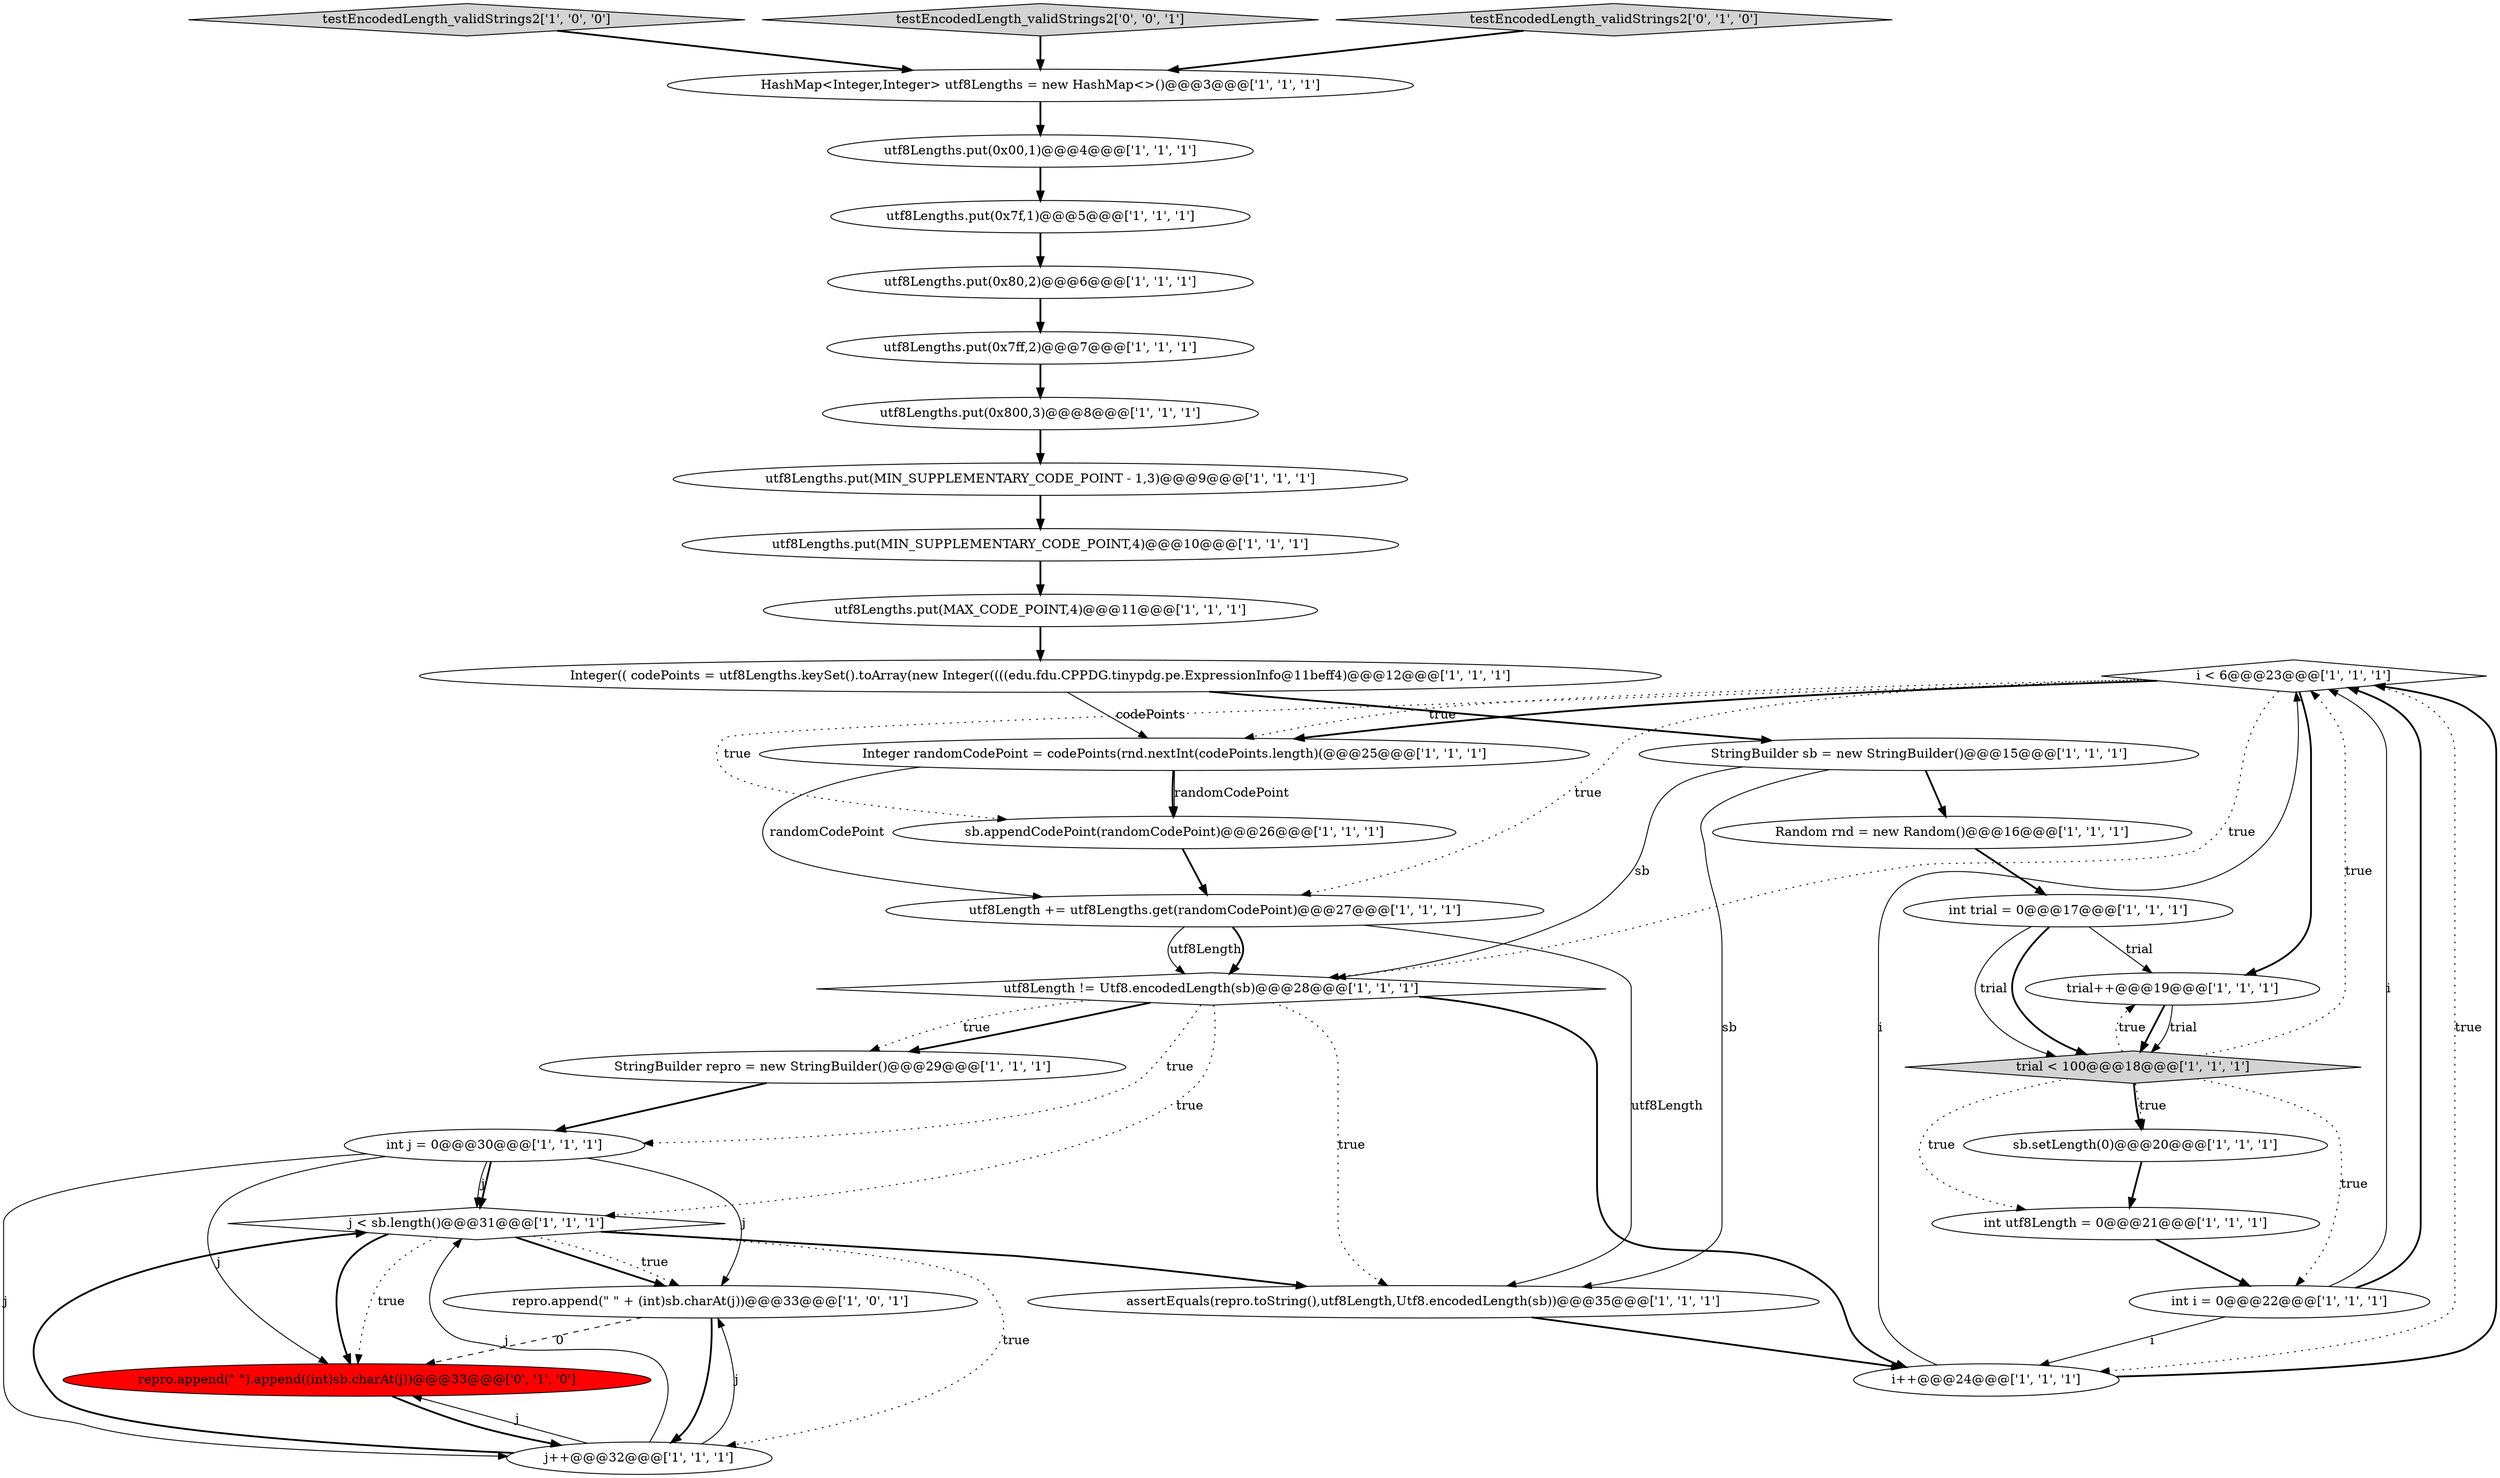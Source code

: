 digraph {
10 [style = filled, label = "i < 6@@@23@@@['1', '1', '1']", fillcolor = white, shape = diamond image = "AAA0AAABBB1BBB"];
5 [style = filled, label = "utf8Length += utf8Lengths.get(randomCodePoint)@@@27@@@['1', '1', '1']", fillcolor = white, shape = ellipse image = "AAA0AAABBB1BBB"];
4 [style = filled, label = "utf8Lengths.put(MAX_CODE_POINT,4)@@@11@@@['1', '1', '1']", fillcolor = white, shape = ellipse image = "AAA0AAABBB1BBB"];
19 [style = filled, label = "sb.setLength(0)@@@20@@@['1', '1', '1']", fillcolor = white, shape = ellipse image = "AAA0AAABBB1BBB"];
30 [style = filled, label = "utf8Length != Utf8.encodedLength(sb)@@@28@@@['1', '1', '1']", fillcolor = white, shape = diamond image = "AAA0AAABBB1BBB"];
23 [style = filled, label = "testEncodedLength_validStrings2['1', '0', '0']", fillcolor = lightgray, shape = diamond image = "AAA0AAABBB1BBB"];
8 [style = filled, label = "i++@@@24@@@['1', '1', '1']", fillcolor = white, shape = ellipse image = "AAA0AAABBB1BBB"];
13 [style = filled, label = "sb.appendCodePoint(randomCodePoint)@@@26@@@['1', '1', '1']", fillcolor = white, shape = ellipse image = "AAA0AAABBB1BBB"];
14 [style = filled, label = "Random rnd = new Random()@@@16@@@['1', '1', '1']", fillcolor = white, shape = ellipse image = "AAA0AAABBB1BBB"];
9 [style = filled, label = "trial++@@@19@@@['1', '1', '1']", fillcolor = white, shape = ellipse image = "AAA0AAABBB1BBB"];
6 [style = filled, label = "utf8Lengths.put(0x80,2)@@@6@@@['1', '1', '1']", fillcolor = white, shape = ellipse image = "AAA0AAABBB1BBB"];
12 [style = filled, label = "int i = 0@@@22@@@['1', '1', '1']", fillcolor = white, shape = ellipse image = "AAA0AAABBB1BBB"];
17 [style = filled, label = "repro.append(\" \" + (int)sb.charAt(j))@@@33@@@['1', '0', '1']", fillcolor = white, shape = ellipse image = "AAA0AAABBB1BBB"];
25 [style = filled, label = "utf8Lengths.put(0x00,1)@@@4@@@['1', '1', '1']", fillcolor = white, shape = ellipse image = "AAA0AAABBB1BBB"];
28 [style = filled, label = "trial < 100@@@18@@@['1', '1', '1']", fillcolor = lightgray, shape = diamond image = "AAA0AAABBB1BBB"];
29 [style = filled, label = "utf8Lengths.put(0x7f,1)@@@5@@@['1', '1', '1']", fillcolor = white, shape = ellipse image = "AAA0AAABBB1BBB"];
32 [style = filled, label = "repro.append(\" \").append((int)sb.charAt(j))@@@33@@@['0', '1', '0']", fillcolor = red, shape = ellipse image = "AAA1AAABBB2BBB"];
2 [style = filled, label = "utf8Lengths.put(MIN_SUPPLEMENTARY_CODE_POINT,4)@@@10@@@['1', '1', '1']", fillcolor = white, shape = ellipse image = "AAA0AAABBB1BBB"];
7 [style = filled, label = "int utf8Length = 0@@@21@@@['1', '1', '1']", fillcolor = white, shape = ellipse image = "AAA0AAABBB1BBB"];
21 [style = filled, label = "j++@@@32@@@['1', '1', '1']", fillcolor = white, shape = ellipse image = "AAA0AAABBB1BBB"];
20 [style = filled, label = "j < sb.length()@@@31@@@['1', '1', '1']", fillcolor = white, shape = diamond image = "AAA0AAABBB1BBB"];
26 [style = filled, label = "StringBuilder sb = new StringBuilder()@@@15@@@['1', '1', '1']", fillcolor = white, shape = ellipse image = "AAA0AAABBB1BBB"];
3 [style = filled, label = "StringBuilder repro = new StringBuilder()@@@29@@@['1', '1', '1']", fillcolor = white, shape = ellipse image = "AAA0AAABBB1BBB"];
22 [style = filled, label = "utf8Lengths.put(0x7ff,2)@@@7@@@['1', '1', '1']", fillcolor = white, shape = ellipse image = "AAA0AAABBB1BBB"];
18 [style = filled, label = "assertEquals(repro.toString(),utf8Length,Utf8.encodedLength(sb))@@@35@@@['1', '1', '1']", fillcolor = white, shape = ellipse image = "AAA0AAABBB1BBB"];
33 [style = filled, label = "testEncodedLength_validStrings2['0', '0', '1']", fillcolor = lightgray, shape = diamond image = "AAA0AAABBB3BBB"];
0 [style = filled, label = "Integer(( codePoints = utf8Lengths.keySet().toArray(new Integer((((edu.fdu.CPPDG.tinypdg.pe.ExpressionInfo@11beff4)@@@12@@@['1', '1', '1']", fillcolor = white, shape = ellipse image = "AAA0AAABBB1BBB"];
11 [style = filled, label = "int trial = 0@@@17@@@['1', '1', '1']", fillcolor = white, shape = ellipse image = "AAA0AAABBB1BBB"];
31 [style = filled, label = "testEncodedLength_validStrings2['0', '1', '0']", fillcolor = lightgray, shape = diamond image = "AAA0AAABBB2BBB"];
1 [style = filled, label = "HashMap<Integer,Integer> utf8Lengths = new HashMap<>()@@@3@@@['1', '1', '1']", fillcolor = white, shape = ellipse image = "AAA0AAABBB1BBB"];
15 [style = filled, label = "utf8Lengths.put(MIN_SUPPLEMENTARY_CODE_POINT - 1,3)@@@9@@@['1', '1', '1']", fillcolor = white, shape = ellipse image = "AAA0AAABBB1BBB"];
16 [style = filled, label = "int j = 0@@@30@@@['1', '1', '1']", fillcolor = white, shape = ellipse image = "AAA0AAABBB1BBB"];
27 [style = filled, label = "Integer randomCodePoint = codePoints(rnd.nextInt(codePoints.length)(@@@25@@@['1', '1', '1']", fillcolor = white, shape = ellipse image = "AAA0AAABBB1BBB"];
24 [style = filled, label = "utf8Lengths.put(0x800,3)@@@8@@@['1', '1', '1']", fillcolor = white, shape = ellipse image = "AAA0AAABBB1BBB"];
27->13 [style = bold, label=""];
11->28 [style = bold, label=""];
8->10 [style = bold, label=""];
10->8 [style = dotted, label="true"];
15->2 [style = bold, label=""];
28->10 [style = dotted, label="true"];
20->17 [style = bold, label=""];
32->21 [style = bold, label=""];
0->26 [style = bold, label=""];
21->17 [style = solid, label="j"];
6->22 [style = bold, label=""];
7->12 [style = bold, label=""];
21->32 [style = solid, label="j"];
10->27 [style = bold, label=""];
20->17 [style = dotted, label="true"];
16->20 [style = solid, label="j"];
12->8 [style = solid, label="i"];
27->5 [style = solid, label="randomCodePoint"];
26->14 [style = bold, label=""];
20->32 [style = bold, label=""];
16->17 [style = solid, label="j"];
12->10 [style = solid, label="i"];
17->32 [style = dashed, label="0"];
33->1 [style = bold, label=""];
31->1 [style = bold, label=""];
28->19 [style = dotted, label="true"];
25->29 [style = bold, label=""];
3->16 [style = bold, label=""];
0->27 [style = solid, label="codePoints"];
26->18 [style = solid, label="sb"];
20->21 [style = dotted, label="true"];
10->5 [style = dotted, label="true"];
2->4 [style = bold, label=""];
11->28 [style = solid, label="trial"];
5->18 [style = solid, label="utf8Length"];
10->30 [style = dotted, label="true"];
4->0 [style = bold, label=""];
5->30 [style = solid, label="utf8Length"];
9->28 [style = bold, label=""];
20->18 [style = bold, label=""];
16->32 [style = solid, label="j"];
29->6 [style = bold, label=""];
27->13 [style = solid, label="randomCodePoint"];
12->10 [style = bold, label=""];
9->28 [style = solid, label="trial"];
21->20 [style = bold, label=""];
21->20 [style = solid, label="j"];
28->12 [style = dotted, label="true"];
10->13 [style = dotted, label="true"];
30->3 [style = bold, label=""];
30->16 [style = dotted, label="true"];
30->20 [style = dotted, label="true"];
30->18 [style = dotted, label="true"];
30->3 [style = dotted, label="true"];
8->10 [style = solid, label="i"];
28->7 [style = dotted, label="true"];
28->9 [style = dotted, label="true"];
28->19 [style = bold, label=""];
13->5 [style = bold, label=""];
23->1 [style = bold, label=""];
10->9 [style = bold, label=""];
18->8 [style = bold, label=""];
10->27 [style = dotted, label="true"];
5->30 [style = bold, label=""];
22->24 [style = bold, label=""];
30->8 [style = bold, label=""];
16->20 [style = bold, label=""];
11->9 [style = solid, label="trial"];
14->11 [style = bold, label=""];
1->25 [style = bold, label=""];
19->7 [style = bold, label=""];
17->21 [style = bold, label=""];
20->32 [style = dotted, label="true"];
26->30 [style = solid, label="sb"];
16->21 [style = solid, label="j"];
24->15 [style = bold, label=""];
}
